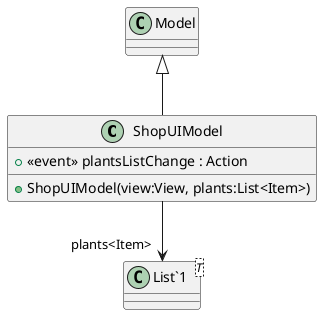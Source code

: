@startuml
class ShopUIModel {
    +  <<event>> plantsListChange : Action 
    + ShopUIModel(view:View, plants:List<Item>)
}
class "List`1"<T> {
}
Model <|-- ShopUIModel
ShopUIModel --> "plants<Item>" "List`1"
@enduml
